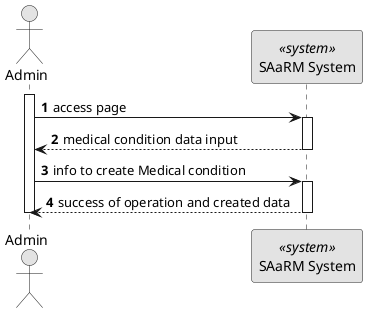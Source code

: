 @startuml
skinparam monochrome true
skinparam packageStyle rectangle
skinparam shadowing false

autonumber

actor "Admin" as AD
participant "SAaRM System" as SYS <<system>>

activate AD
AD -> SYS: access page
activate SYS
SYS --> AD : medical condition data input
deactivate SYS
AD -> SYS : info to create Medical condition
activate SYS
SYS --> AD : success of operation and created data

deactivate SYS

deactivate AD



@enduml